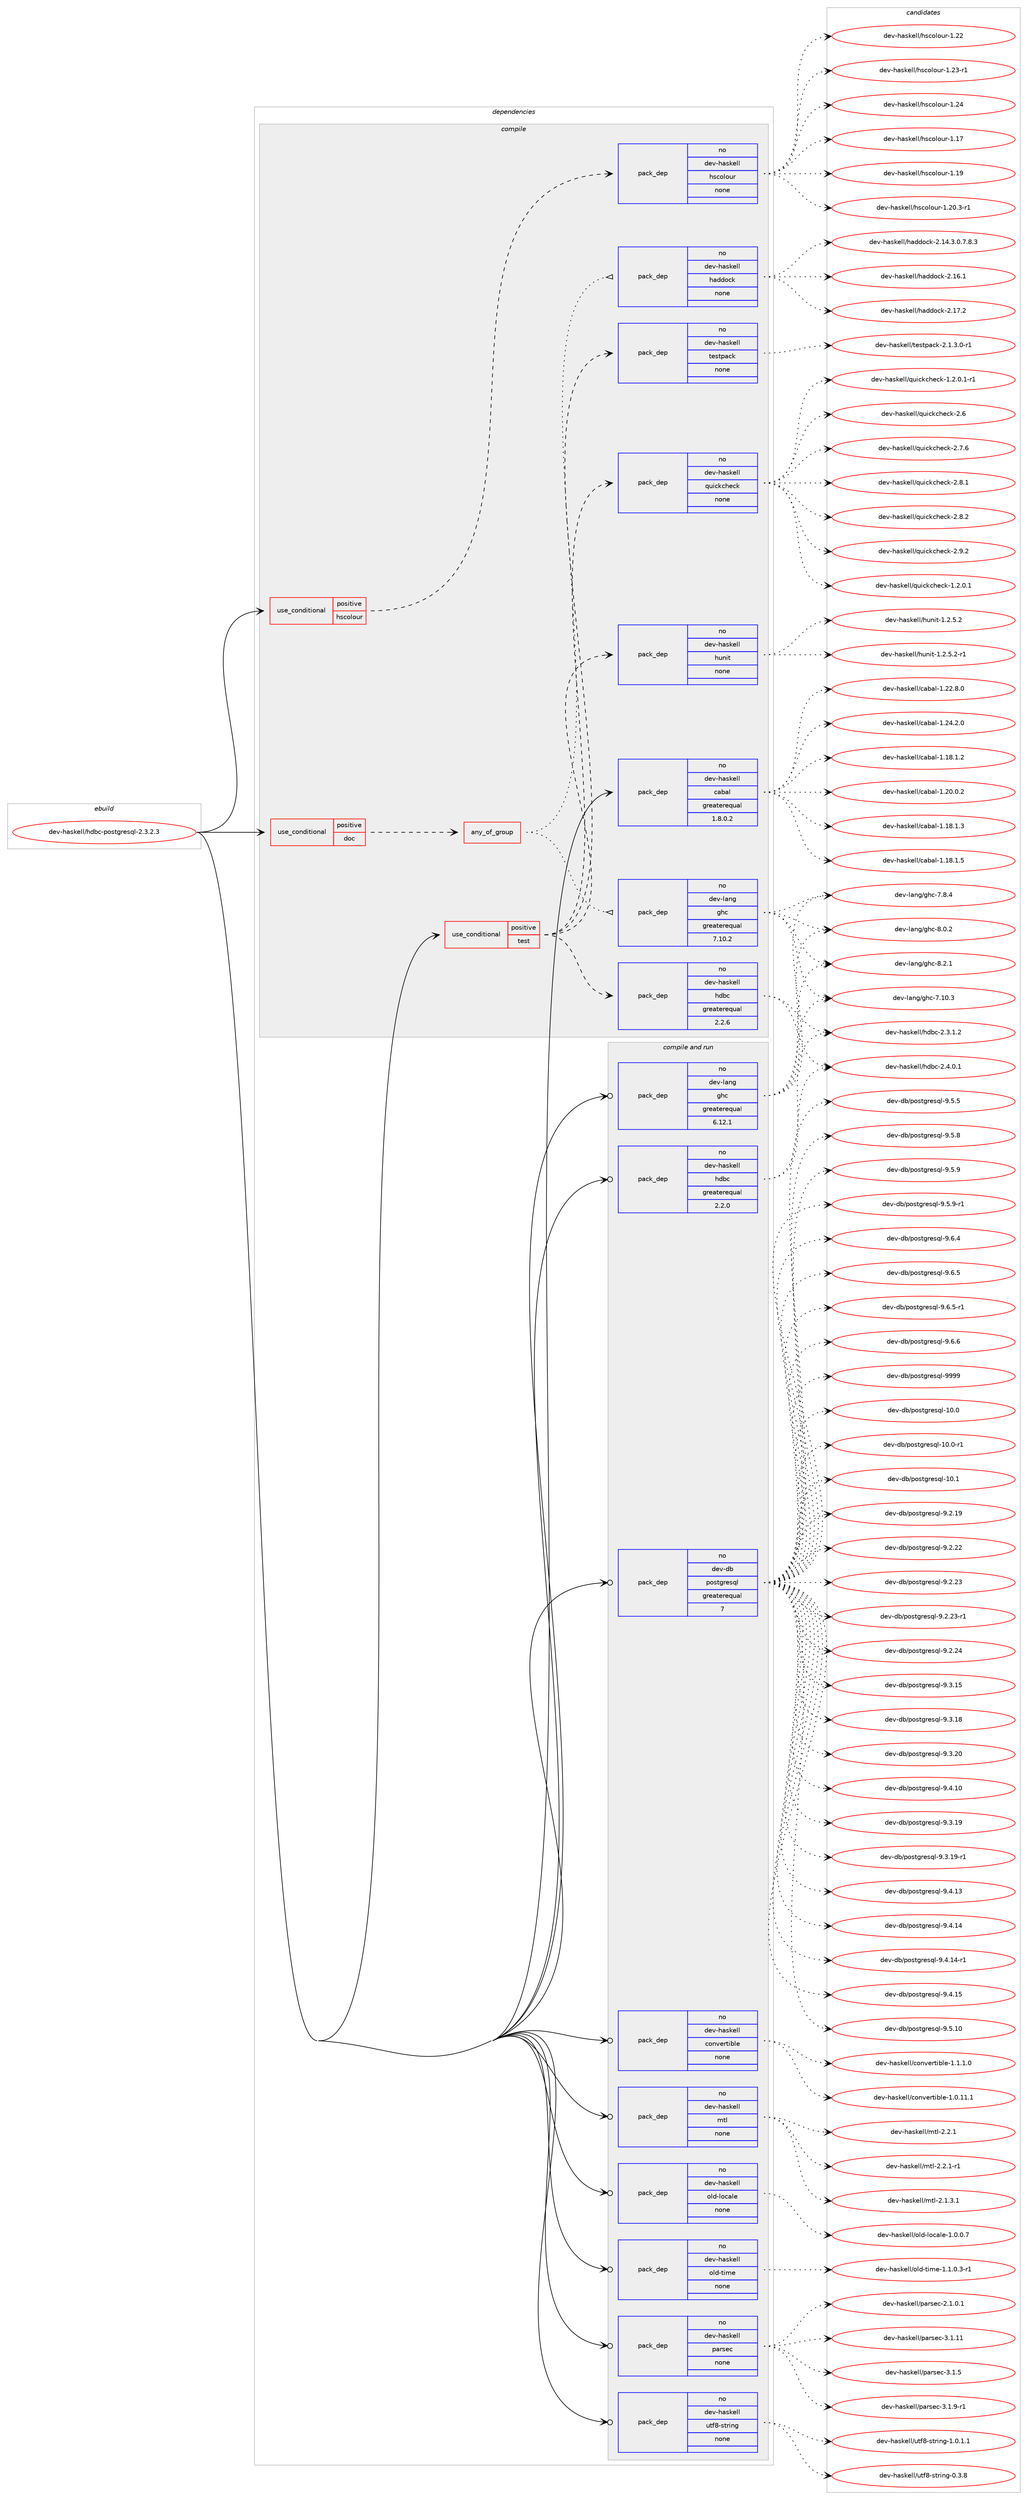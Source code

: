 digraph prolog {

# *************
# Graph options
# *************

newrank=true;
concentrate=true;
compound=true;
graph [rankdir=LR,fontname=Helvetica,fontsize=10,ranksep=1.5];#, ranksep=2.5, nodesep=0.2];
edge  [arrowhead=vee];
node  [fontname=Helvetica,fontsize=10];

# **********
# The ebuild
# **********

subgraph cluster_leftcol {
color=gray;
rank=same;
label=<<i>ebuild</i>>;
id [label="dev-haskell/hdbc-postgresql-2.3.2.3", color=red, width=4, href="../dev-haskell/hdbc-postgresql-2.3.2.3.svg"];
}

# ****************
# The dependencies
# ****************

subgraph cluster_midcol {
color=gray;
label=<<i>dependencies</i>>;
subgraph cluster_compile {
fillcolor="#eeeeee";
style=filled;
label=<<i>compile</i>>;
subgraph cond19211 {
dependency82688 [label=<<TABLE BORDER="0" CELLBORDER="1" CELLSPACING="0" CELLPADDING="4"><TR><TD ROWSPAN="3" CELLPADDING="10">use_conditional</TD></TR><TR><TD>positive</TD></TR><TR><TD>doc</TD></TR></TABLE>>, shape=none, color=red];
subgraph any2122 {
dependency82689 [label=<<TABLE BORDER="0" CELLBORDER="1" CELLSPACING="0" CELLPADDING="4"><TR><TD CELLPADDING="10">any_of_group</TD></TR></TABLE>>, shape=none, color=red];subgraph pack61325 {
dependency82690 [label=<<TABLE BORDER="0" CELLBORDER="1" CELLSPACING="0" CELLPADDING="4" WIDTH="220"><TR><TD ROWSPAN="6" CELLPADDING="30">pack_dep</TD></TR><TR><TD WIDTH="110">no</TD></TR><TR><TD>dev-haskell</TD></TR><TR><TD>haddock</TD></TR><TR><TD>none</TD></TR><TR><TD></TD></TR></TABLE>>, shape=none, color=blue];
}
dependency82689:e -> dependency82690:w [weight=20,style="dotted",arrowhead="oinv"];
subgraph pack61326 {
dependency82691 [label=<<TABLE BORDER="0" CELLBORDER="1" CELLSPACING="0" CELLPADDING="4" WIDTH="220"><TR><TD ROWSPAN="6" CELLPADDING="30">pack_dep</TD></TR><TR><TD WIDTH="110">no</TD></TR><TR><TD>dev-lang</TD></TR><TR><TD>ghc</TD></TR><TR><TD>greaterequal</TD></TR><TR><TD>7.10.2</TD></TR></TABLE>>, shape=none, color=blue];
}
dependency82689:e -> dependency82691:w [weight=20,style="dotted",arrowhead="oinv"];
}
dependency82688:e -> dependency82689:w [weight=20,style="dashed",arrowhead="vee"];
}
id:e -> dependency82688:w [weight=20,style="solid",arrowhead="vee"];
subgraph cond19212 {
dependency82692 [label=<<TABLE BORDER="0" CELLBORDER="1" CELLSPACING="0" CELLPADDING="4"><TR><TD ROWSPAN="3" CELLPADDING="10">use_conditional</TD></TR><TR><TD>positive</TD></TR><TR><TD>hscolour</TD></TR></TABLE>>, shape=none, color=red];
subgraph pack61327 {
dependency82693 [label=<<TABLE BORDER="0" CELLBORDER="1" CELLSPACING="0" CELLPADDING="4" WIDTH="220"><TR><TD ROWSPAN="6" CELLPADDING="30">pack_dep</TD></TR><TR><TD WIDTH="110">no</TD></TR><TR><TD>dev-haskell</TD></TR><TR><TD>hscolour</TD></TR><TR><TD>none</TD></TR><TR><TD></TD></TR></TABLE>>, shape=none, color=blue];
}
dependency82692:e -> dependency82693:w [weight=20,style="dashed",arrowhead="vee"];
}
id:e -> dependency82692:w [weight=20,style="solid",arrowhead="vee"];
subgraph cond19213 {
dependency82694 [label=<<TABLE BORDER="0" CELLBORDER="1" CELLSPACING="0" CELLPADDING="4"><TR><TD ROWSPAN="3" CELLPADDING="10">use_conditional</TD></TR><TR><TD>positive</TD></TR><TR><TD>test</TD></TR></TABLE>>, shape=none, color=red];
subgraph pack61328 {
dependency82695 [label=<<TABLE BORDER="0" CELLBORDER="1" CELLSPACING="0" CELLPADDING="4" WIDTH="220"><TR><TD ROWSPAN="6" CELLPADDING="30">pack_dep</TD></TR><TR><TD WIDTH="110">no</TD></TR><TR><TD>dev-haskell</TD></TR><TR><TD>hdbc</TD></TR><TR><TD>greaterequal</TD></TR><TR><TD>2.2.6</TD></TR></TABLE>>, shape=none, color=blue];
}
dependency82694:e -> dependency82695:w [weight=20,style="dashed",arrowhead="vee"];
subgraph pack61329 {
dependency82696 [label=<<TABLE BORDER="0" CELLBORDER="1" CELLSPACING="0" CELLPADDING="4" WIDTH="220"><TR><TD ROWSPAN="6" CELLPADDING="30">pack_dep</TD></TR><TR><TD WIDTH="110">no</TD></TR><TR><TD>dev-haskell</TD></TR><TR><TD>hunit</TD></TR><TR><TD>none</TD></TR><TR><TD></TD></TR></TABLE>>, shape=none, color=blue];
}
dependency82694:e -> dependency82696:w [weight=20,style="dashed",arrowhead="vee"];
subgraph pack61330 {
dependency82697 [label=<<TABLE BORDER="0" CELLBORDER="1" CELLSPACING="0" CELLPADDING="4" WIDTH="220"><TR><TD ROWSPAN="6" CELLPADDING="30">pack_dep</TD></TR><TR><TD WIDTH="110">no</TD></TR><TR><TD>dev-haskell</TD></TR><TR><TD>quickcheck</TD></TR><TR><TD>none</TD></TR><TR><TD></TD></TR></TABLE>>, shape=none, color=blue];
}
dependency82694:e -> dependency82697:w [weight=20,style="dashed",arrowhead="vee"];
subgraph pack61331 {
dependency82698 [label=<<TABLE BORDER="0" CELLBORDER="1" CELLSPACING="0" CELLPADDING="4" WIDTH="220"><TR><TD ROWSPAN="6" CELLPADDING="30">pack_dep</TD></TR><TR><TD WIDTH="110">no</TD></TR><TR><TD>dev-haskell</TD></TR><TR><TD>testpack</TD></TR><TR><TD>none</TD></TR><TR><TD></TD></TR></TABLE>>, shape=none, color=blue];
}
dependency82694:e -> dependency82698:w [weight=20,style="dashed",arrowhead="vee"];
}
id:e -> dependency82694:w [weight=20,style="solid",arrowhead="vee"];
subgraph pack61332 {
dependency82699 [label=<<TABLE BORDER="0" CELLBORDER="1" CELLSPACING="0" CELLPADDING="4" WIDTH="220"><TR><TD ROWSPAN="6" CELLPADDING="30">pack_dep</TD></TR><TR><TD WIDTH="110">no</TD></TR><TR><TD>dev-haskell</TD></TR><TR><TD>cabal</TD></TR><TR><TD>greaterequal</TD></TR><TR><TD>1.8.0.2</TD></TR></TABLE>>, shape=none, color=blue];
}
id:e -> dependency82699:w [weight=20,style="solid",arrowhead="vee"];
}
subgraph cluster_compileandrun {
fillcolor="#eeeeee";
style=filled;
label=<<i>compile and run</i>>;
subgraph pack61333 {
dependency82700 [label=<<TABLE BORDER="0" CELLBORDER="1" CELLSPACING="0" CELLPADDING="4" WIDTH="220"><TR><TD ROWSPAN="6" CELLPADDING="30">pack_dep</TD></TR><TR><TD WIDTH="110">no</TD></TR><TR><TD>dev-db</TD></TR><TR><TD>postgresql</TD></TR><TR><TD>greaterequal</TD></TR><TR><TD>7</TD></TR></TABLE>>, shape=none, color=blue];
}
id:e -> dependency82700:w [weight=20,style="solid",arrowhead="odotvee"];
subgraph pack61334 {
dependency82701 [label=<<TABLE BORDER="0" CELLBORDER="1" CELLSPACING="0" CELLPADDING="4" WIDTH="220"><TR><TD ROWSPAN="6" CELLPADDING="30">pack_dep</TD></TR><TR><TD WIDTH="110">no</TD></TR><TR><TD>dev-haskell</TD></TR><TR><TD>convertible</TD></TR><TR><TD>none</TD></TR><TR><TD></TD></TR></TABLE>>, shape=none, color=blue];
}
id:e -> dependency82701:w [weight=20,style="solid",arrowhead="odotvee"];
subgraph pack61335 {
dependency82702 [label=<<TABLE BORDER="0" CELLBORDER="1" CELLSPACING="0" CELLPADDING="4" WIDTH="220"><TR><TD ROWSPAN="6" CELLPADDING="30">pack_dep</TD></TR><TR><TD WIDTH="110">no</TD></TR><TR><TD>dev-haskell</TD></TR><TR><TD>hdbc</TD></TR><TR><TD>greaterequal</TD></TR><TR><TD>2.2.0</TD></TR></TABLE>>, shape=none, color=blue];
}
id:e -> dependency82702:w [weight=20,style="solid",arrowhead="odotvee"];
subgraph pack61336 {
dependency82703 [label=<<TABLE BORDER="0" CELLBORDER="1" CELLSPACING="0" CELLPADDING="4" WIDTH="220"><TR><TD ROWSPAN="6" CELLPADDING="30">pack_dep</TD></TR><TR><TD WIDTH="110">no</TD></TR><TR><TD>dev-haskell</TD></TR><TR><TD>mtl</TD></TR><TR><TD>none</TD></TR><TR><TD></TD></TR></TABLE>>, shape=none, color=blue];
}
id:e -> dependency82703:w [weight=20,style="solid",arrowhead="odotvee"];
subgraph pack61337 {
dependency82704 [label=<<TABLE BORDER="0" CELLBORDER="1" CELLSPACING="0" CELLPADDING="4" WIDTH="220"><TR><TD ROWSPAN="6" CELLPADDING="30">pack_dep</TD></TR><TR><TD WIDTH="110">no</TD></TR><TR><TD>dev-haskell</TD></TR><TR><TD>old-locale</TD></TR><TR><TD>none</TD></TR><TR><TD></TD></TR></TABLE>>, shape=none, color=blue];
}
id:e -> dependency82704:w [weight=20,style="solid",arrowhead="odotvee"];
subgraph pack61338 {
dependency82705 [label=<<TABLE BORDER="0" CELLBORDER="1" CELLSPACING="0" CELLPADDING="4" WIDTH="220"><TR><TD ROWSPAN="6" CELLPADDING="30">pack_dep</TD></TR><TR><TD WIDTH="110">no</TD></TR><TR><TD>dev-haskell</TD></TR><TR><TD>old-time</TD></TR><TR><TD>none</TD></TR><TR><TD></TD></TR></TABLE>>, shape=none, color=blue];
}
id:e -> dependency82705:w [weight=20,style="solid",arrowhead="odotvee"];
subgraph pack61339 {
dependency82706 [label=<<TABLE BORDER="0" CELLBORDER="1" CELLSPACING="0" CELLPADDING="4" WIDTH="220"><TR><TD ROWSPAN="6" CELLPADDING="30">pack_dep</TD></TR><TR><TD WIDTH="110">no</TD></TR><TR><TD>dev-haskell</TD></TR><TR><TD>parsec</TD></TR><TR><TD>none</TD></TR><TR><TD></TD></TR></TABLE>>, shape=none, color=blue];
}
id:e -> dependency82706:w [weight=20,style="solid",arrowhead="odotvee"];
subgraph pack61340 {
dependency82707 [label=<<TABLE BORDER="0" CELLBORDER="1" CELLSPACING="0" CELLPADDING="4" WIDTH="220"><TR><TD ROWSPAN="6" CELLPADDING="30">pack_dep</TD></TR><TR><TD WIDTH="110">no</TD></TR><TR><TD>dev-haskell</TD></TR><TR><TD>utf8-string</TD></TR><TR><TD>none</TD></TR><TR><TD></TD></TR></TABLE>>, shape=none, color=blue];
}
id:e -> dependency82707:w [weight=20,style="solid",arrowhead="odotvee"];
subgraph pack61341 {
dependency82708 [label=<<TABLE BORDER="0" CELLBORDER="1" CELLSPACING="0" CELLPADDING="4" WIDTH="220"><TR><TD ROWSPAN="6" CELLPADDING="30">pack_dep</TD></TR><TR><TD WIDTH="110">no</TD></TR><TR><TD>dev-lang</TD></TR><TR><TD>ghc</TD></TR><TR><TD>greaterequal</TD></TR><TR><TD>6.12.1</TD></TR></TABLE>>, shape=none, color=blue];
}
id:e -> dependency82708:w [weight=20,style="solid",arrowhead="odotvee"];
}
subgraph cluster_run {
fillcolor="#eeeeee";
style=filled;
label=<<i>run</i>>;
}
}

# **************
# The candidates
# **************

subgraph cluster_choices {
rank=same;
color=gray;
label=<<i>candidates</i>>;

subgraph choice61325 {
color=black;
nodesep=1;
choice1001011184510497115107101108108471049710010011199107455046495246514648465546564651 [label="dev-haskell/haddock-2.14.3.0.7.8.3", color=red, width=4,href="../dev-haskell/haddock-2.14.3.0.7.8.3.svg"];
choice100101118451049711510710110810847104971001001119910745504649544649 [label="dev-haskell/haddock-2.16.1", color=red, width=4,href="../dev-haskell/haddock-2.16.1.svg"];
choice100101118451049711510710110810847104971001001119910745504649554650 [label="dev-haskell/haddock-2.17.2", color=red, width=4,href="../dev-haskell/haddock-2.17.2.svg"];
dependency82690:e -> choice1001011184510497115107101108108471049710010011199107455046495246514648465546564651:w [style=dotted,weight="100"];
dependency82690:e -> choice100101118451049711510710110810847104971001001119910745504649544649:w [style=dotted,weight="100"];
dependency82690:e -> choice100101118451049711510710110810847104971001001119910745504649554650:w [style=dotted,weight="100"];
}
subgraph choice61326 {
color=black;
nodesep=1;
choice1001011184510897110103471031049945554649484651 [label="dev-lang/ghc-7.10.3", color=red, width=4,href="../dev-lang/ghc-7.10.3.svg"];
choice10010111845108971101034710310499455546564652 [label="dev-lang/ghc-7.8.4", color=red, width=4,href="../dev-lang/ghc-7.8.4.svg"];
choice10010111845108971101034710310499455646484650 [label="dev-lang/ghc-8.0.2", color=red, width=4,href="../dev-lang/ghc-8.0.2.svg"];
choice10010111845108971101034710310499455646504649 [label="dev-lang/ghc-8.2.1", color=red, width=4,href="../dev-lang/ghc-8.2.1.svg"];
dependency82691:e -> choice1001011184510897110103471031049945554649484651:w [style=dotted,weight="100"];
dependency82691:e -> choice10010111845108971101034710310499455546564652:w [style=dotted,weight="100"];
dependency82691:e -> choice10010111845108971101034710310499455646484650:w [style=dotted,weight="100"];
dependency82691:e -> choice10010111845108971101034710310499455646504649:w [style=dotted,weight="100"];
}
subgraph choice61327 {
color=black;
nodesep=1;
choice100101118451049711510710110810847104115991111081111171144549464955 [label="dev-haskell/hscolour-1.17", color=red, width=4,href="../dev-haskell/hscolour-1.17.svg"];
choice100101118451049711510710110810847104115991111081111171144549464957 [label="dev-haskell/hscolour-1.19", color=red, width=4,href="../dev-haskell/hscolour-1.19.svg"];
choice10010111845104971151071011081084710411599111108111117114454946504846514511449 [label="dev-haskell/hscolour-1.20.3-r1", color=red, width=4,href="../dev-haskell/hscolour-1.20.3-r1.svg"];
choice100101118451049711510710110810847104115991111081111171144549465050 [label="dev-haskell/hscolour-1.22", color=red, width=4,href="../dev-haskell/hscolour-1.22.svg"];
choice1001011184510497115107101108108471041159911110811111711445494650514511449 [label="dev-haskell/hscolour-1.23-r1", color=red, width=4,href="../dev-haskell/hscolour-1.23-r1.svg"];
choice100101118451049711510710110810847104115991111081111171144549465052 [label="dev-haskell/hscolour-1.24", color=red, width=4,href="../dev-haskell/hscolour-1.24.svg"];
dependency82693:e -> choice100101118451049711510710110810847104115991111081111171144549464955:w [style=dotted,weight="100"];
dependency82693:e -> choice100101118451049711510710110810847104115991111081111171144549464957:w [style=dotted,weight="100"];
dependency82693:e -> choice10010111845104971151071011081084710411599111108111117114454946504846514511449:w [style=dotted,weight="100"];
dependency82693:e -> choice100101118451049711510710110810847104115991111081111171144549465050:w [style=dotted,weight="100"];
dependency82693:e -> choice1001011184510497115107101108108471041159911110811111711445494650514511449:w [style=dotted,weight="100"];
dependency82693:e -> choice100101118451049711510710110810847104115991111081111171144549465052:w [style=dotted,weight="100"];
}
subgraph choice61328 {
color=black;
nodesep=1;
choice10010111845104971151071011081084710410098994550465146494650 [label="dev-haskell/hdbc-2.3.1.2", color=red, width=4,href="../dev-haskell/hdbc-2.3.1.2.svg"];
choice10010111845104971151071011081084710410098994550465246484649 [label="dev-haskell/hdbc-2.4.0.1", color=red, width=4,href="../dev-haskell/hdbc-2.4.0.1.svg"];
dependency82695:e -> choice10010111845104971151071011081084710410098994550465146494650:w [style=dotted,weight="100"];
dependency82695:e -> choice10010111845104971151071011081084710410098994550465246484649:w [style=dotted,weight="100"];
}
subgraph choice61329 {
color=black;
nodesep=1;
choice1001011184510497115107101108108471041171101051164549465046534650 [label="dev-haskell/hunit-1.2.5.2", color=red, width=4,href="../dev-haskell/hunit-1.2.5.2.svg"];
choice10010111845104971151071011081084710411711010511645494650465346504511449 [label="dev-haskell/hunit-1.2.5.2-r1", color=red, width=4,href="../dev-haskell/hunit-1.2.5.2-r1.svg"];
dependency82696:e -> choice1001011184510497115107101108108471041171101051164549465046534650:w [style=dotted,weight="100"];
dependency82696:e -> choice10010111845104971151071011081084710411711010511645494650465346504511449:w [style=dotted,weight="100"];
}
subgraph choice61330 {
color=black;
nodesep=1;
choice1001011184510497115107101108108471131171059910799104101991074549465046484649 [label="dev-haskell/quickcheck-1.2.0.1", color=red, width=4,href="../dev-haskell/quickcheck-1.2.0.1.svg"];
choice10010111845104971151071011081084711311710599107991041019910745494650464846494511449 [label="dev-haskell/quickcheck-1.2.0.1-r1", color=red, width=4,href="../dev-haskell/quickcheck-1.2.0.1-r1.svg"];
choice10010111845104971151071011081084711311710599107991041019910745504654 [label="dev-haskell/quickcheck-2.6", color=red, width=4,href="../dev-haskell/quickcheck-2.6.svg"];
choice100101118451049711510710110810847113117105991079910410199107455046554654 [label="dev-haskell/quickcheck-2.7.6", color=red, width=4,href="../dev-haskell/quickcheck-2.7.6.svg"];
choice100101118451049711510710110810847113117105991079910410199107455046564649 [label="dev-haskell/quickcheck-2.8.1", color=red, width=4,href="../dev-haskell/quickcheck-2.8.1.svg"];
choice100101118451049711510710110810847113117105991079910410199107455046564650 [label="dev-haskell/quickcheck-2.8.2", color=red, width=4,href="../dev-haskell/quickcheck-2.8.2.svg"];
choice100101118451049711510710110810847113117105991079910410199107455046574650 [label="dev-haskell/quickcheck-2.9.2", color=red, width=4,href="../dev-haskell/quickcheck-2.9.2.svg"];
dependency82697:e -> choice1001011184510497115107101108108471131171059910799104101991074549465046484649:w [style=dotted,weight="100"];
dependency82697:e -> choice10010111845104971151071011081084711311710599107991041019910745494650464846494511449:w [style=dotted,weight="100"];
dependency82697:e -> choice10010111845104971151071011081084711311710599107991041019910745504654:w [style=dotted,weight="100"];
dependency82697:e -> choice100101118451049711510710110810847113117105991079910410199107455046554654:w [style=dotted,weight="100"];
dependency82697:e -> choice100101118451049711510710110810847113117105991079910410199107455046564649:w [style=dotted,weight="100"];
dependency82697:e -> choice100101118451049711510710110810847113117105991079910410199107455046564650:w [style=dotted,weight="100"];
dependency82697:e -> choice100101118451049711510710110810847113117105991079910410199107455046574650:w [style=dotted,weight="100"];
}
subgraph choice61331 {
color=black;
nodesep=1;
choice100101118451049711510710110810847116101115116112979910745504649465146484511449 [label="dev-haskell/testpack-2.1.3.0-r1", color=red, width=4,href="../dev-haskell/testpack-2.1.3.0-r1.svg"];
dependency82698:e -> choice100101118451049711510710110810847116101115116112979910745504649465146484511449:w [style=dotted,weight="100"];
}
subgraph choice61332 {
color=black;
nodesep=1;
choice10010111845104971151071011081084799979897108454946495646494650 [label="dev-haskell/cabal-1.18.1.2", color=red, width=4,href="../dev-haskell/cabal-1.18.1.2.svg"];
choice10010111845104971151071011081084799979897108454946495646494651 [label="dev-haskell/cabal-1.18.1.3", color=red, width=4,href="../dev-haskell/cabal-1.18.1.3.svg"];
choice10010111845104971151071011081084799979897108454946495646494653 [label="dev-haskell/cabal-1.18.1.5", color=red, width=4,href="../dev-haskell/cabal-1.18.1.5.svg"];
choice10010111845104971151071011081084799979897108454946504846484650 [label="dev-haskell/cabal-1.20.0.2", color=red, width=4,href="../dev-haskell/cabal-1.20.0.2.svg"];
choice10010111845104971151071011081084799979897108454946505046564648 [label="dev-haskell/cabal-1.22.8.0", color=red, width=4,href="../dev-haskell/cabal-1.22.8.0.svg"];
choice10010111845104971151071011081084799979897108454946505246504648 [label="dev-haskell/cabal-1.24.2.0", color=red, width=4,href="../dev-haskell/cabal-1.24.2.0.svg"];
dependency82699:e -> choice10010111845104971151071011081084799979897108454946495646494650:w [style=dotted,weight="100"];
dependency82699:e -> choice10010111845104971151071011081084799979897108454946495646494651:w [style=dotted,weight="100"];
dependency82699:e -> choice10010111845104971151071011081084799979897108454946495646494653:w [style=dotted,weight="100"];
dependency82699:e -> choice10010111845104971151071011081084799979897108454946504846484650:w [style=dotted,weight="100"];
dependency82699:e -> choice10010111845104971151071011081084799979897108454946505046564648:w [style=dotted,weight="100"];
dependency82699:e -> choice10010111845104971151071011081084799979897108454946505246504648:w [style=dotted,weight="100"];
}
subgraph choice61333 {
color=black;
nodesep=1;
choice1001011184510098471121111151161031141011151131084549484648 [label="dev-db/postgresql-10.0", color=red, width=4,href="../dev-db/postgresql-10.0.svg"];
choice10010111845100984711211111511610311410111511310845494846484511449 [label="dev-db/postgresql-10.0-r1", color=red, width=4,href="../dev-db/postgresql-10.0-r1.svg"];
choice1001011184510098471121111151161031141011151131084549484649 [label="dev-db/postgresql-10.1", color=red, width=4,href="../dev-db/postgresql-10.1.svg"];
choice10010111845100984711211111511610311410111511310845574650464957 [label="dev-db/postgresql-9.2.19", color=red, width=4,href="../dev-db/postgresql-9.2.19.svg"];
choice10010111845100984711211111511610311410111511310845574650465050 [label="dev-db/postgresql-9.2.22", color=red, width=4,href="../dev-db/postgresql-9.2.22.svg"];
choice10010111845100984711211111511610311410111511310845574650465051 [label="dev-db/postgresql-9.2.23", color=red, width=4,href="../dev-db/postgresql-9.2.23.svg"];
choice100101118451009847112111115116103114101115113108455746504650514511449 [label="dev-db/postgresql-9.2.23-r1", color=red, width=4,href="../dev-db/postgresql-9.2.23-r1.svg"];
choice10010111845100984711211111511610311410111511310845574650465052 [label="dev-db/postgresql-9.2.24", color=red, width=4,href="../dev-db/postgresql-9.2.24.svg"];
choice10010111845100984711211111511610311410111511310845574651464953 [label="dev-db/postgresql-9.3.15", color=red, width=4,href="../dev-db/postgresql-9.3.15.svg"];
choice10010111845100984711211111511610311410111511310845574651464956 [label="dev-db/postgresql-9.3.18", color=red, width=4,href="../dev-db/postgresql-9.3.18.svg"];
choice10010111845100984711211111511610311410111511310845574651464957 [label="dev-db/postgresql-9.3.19", color=red, width=4,href="../dev-db/postgresql-9.3.19.svg"];
choice100101118451009847112111115116103114101115113108455746514649574511449 [label="dev-db/postgresql-9.3.19-r1", color=red, width=4,href="../dev-db/postgresql-9.3.19-r1.svg"];
choice10010111845100984711211111511610311410111511310845574651465048 [label="dev-db/postgresql-9.3.20", color=red, width=4,href="../dev-db/postgresql-9.3.20.svg"];
choice10010111845100984711211111511610311410111511310845574652464948 [label="dev-db/postgresql-9.4.10", color=red, width=4,href="../dev-db/postgresql-9.4.10.svg"];
choice10010111845100984711211111511610311410111511310845574652464951 [label="dev-db/postgresql-9.4.13", color=red, width=4,href="../dev-db/postgresql-9.4.13.svg"];
choice10010111845100984711211111511610311410111511310845574652464952 [label="dev-db/postgresql-9.4.14", color=red, width=4,href="../dev-db/postgresql-9.4.14.svg"];
choice100101118451009847112111115116103114101115113108455746524649524511449 [label="dev-db/postgresql-9.4.14-r1", color=red, width=4,href="../dev-db/postgresql-9.4.14-r1.svg"];
choice10010111845100984711211111511610311410111511310845574652464953 [label="dev-db/postgresql-9.4.15", color=red, width=4,href="../dev-db/postgresql-9.4.15.svg"];
choice10010111845100984711211111511610311410111511310845574653464948 [label="dev-db/postgresql-9.5.10", color=red, width=4,href="../dev-db/postgresql-9.5.10.svg"];
choice100101118451009847112111115116103114101115113108455746534653 [label="dev-db/postgresql-9.5.5", color=red, width=4,href="../dev-db/postgresql-9.5.5.svg"];
choice100101118451009847112111115116103114101115113108455746534656 [label="dev-db/postgresql-9.5.8", color=red, width=4,href="../dev-db/postgresql-9.5.8.svg"];
choice100101118451009847112111115116103114101115113108455746534657 [label="dev-db/postgresql-9.5.9", color=red, width=4,href="../dev-db/postgresql-9.5.9.svg"];
choice1001011184510098471121111151161031141011151131084557465346574511449 [label="dev-db/postgresql-9.5.9-r1", color=red, width=4,href="../dev-db/postgresql-9.5.9-r1.svg"];
choice100101118451009847112111115116103114101115113108455746544652 [label="dev-db/postgresql-9.6.4", color=red, width=4,href="../dev-db/postgresql-9.6.4.svg"];
choice100101118451009847112111115116103114101115113108455746544653 [label="dev-db/postgresql-9.6.5", color=red, width=4,href="../dev-db/postgresql-9.6.5.svg"];
choice1001011184510098471121111151161031141011151131084557465446534511449 [label="dev-db/postgresql-9.6.5-r1", color=red, width=4,href="../dev-db/postgresql-9.6.5-r1.svg"];
choice100101118451009847112111115116103114101115113108455746544654 [label="dev-db/postgresql-9.6.6", color=red, width=4,href="../dev-db/postgresql-9.6.6.svg"];
choice1001011184510098471121111151161031141011151131084557575757 [label="dev-db/postgresql-9999", color=red, width=4,href="../dev-db/postgresql-9999.svg"];
dependency82700:e -> choice1001011184510098471121111151161031141011151131084549484648:w [style=dotted,weight="100"];
dependency82700:e -> choice10010111845100984711211111511610311410111511310845494846484511449:w [style=dotted,weight="100"];
dependency82700:e -> choice1001011184510098471121111151161031141011151131084549484649:w [style=dotted,weight="100"];
dependency82700:e -> choice10010111845100984711211111511610311410111511310845574650464957:w [style=dotted,weight="100"];
dependency82700:e -> choice10010111845100984711211111511610311410111511310845574650465050:w [style=dotted,weight="100"];
dependency82700:e -> choice10010111845100984711211111511610311410111511310845574650465051:w [style=dotted,weight="100"];
dependency82700:e -> choice100101118451009847112111115116103114101115113108455746504650514511449:w [style=dotted,weight="100"];
dependency82700:e -> choice10010111845100984711211111511610311410111511310845574650465052:w [style=dotted,weight="100"];
dependency82700:e -> choice10010111845100984711211111511610311410111511310845574651464953:w [style=dotted,weight="100"];
dependency82700:e -> choice10010111845100984711211111511610311410111511310845574651464956:w [style=dotted,weight="100"];
dependency82700:e -> choice10010111845100984711211111511610311410111511310845574651464957:w [style=dotted,weight="100"];
dependency82700:e -> choice100101118451009847112111115116103114101115113108455746514649574511449:w [style=dotted,weight="100"];
dependency82700:e -> choice10010111845100984711211111511610311410111511310845574651465048:w [style=dotted,weight="100"];
dependency82700:e -> choice10010111845100984711211111511610311410111511310845574652464948:w [style=dotted,weight="100"];
dependency82700:e -> choice10010111845100984711211111511610311410111511310845574652464951:w [style=dotted,weight="100"];
dependency82700:e -> choice10010111845100984711211111511610311410111511310845574652464952:w [style=dotted,weight="100"];
dependency82700:e -> choice100101118451009847112111115116103114101115113108455746524649524511449:w [style=dotted,weight="100"];
dependency82700:e -> choice10010111845100984711211111511610311410111511310845574652464953:w [style=dotted,weight="100"];
dependency82700:e -> choice10010111845100984711211111511610311410111511310845574653464948:w [style=dotted,weight="100"];
dependency82700:e -> choice100101118451009847112111115116103114101115113108455746534653:w [style=dotted,weight="100"];
dependency82700:e -> choice100101118451009847112111115116103114101115113108455746534656:w [style=dotted,weight="100"];
dependency82700:e -> choice100101118451009847112111115116103114101115113108455746534657:w [style=dotted,weight="100"];
dependency82700:e -> choice1001011184510098471121111151161031141011151131084557465346574511449:w [style=dotted,weight="100"];
dependency82700:e -> choice100101118451009847112111115116103114101115113108455746544652:w [style=dotted,weight="100"];
dependency82700:e -> choice100101118451009847112111115116103114101115113108455746544653:w [style=dotted,weight="100"];
dependency82700:e -> choice1001011184510098471121111151161031141011151131084557465446534511449:w [style=dotted,weight="100"];
dependency82700:e -> choice100101118451009847112111115116103114101115113108455746544654:w [style=dotted,weight="100"];
dependency82700:e -> choice1001011184510098471121111151161031141011151131084557575757:w [style=dotted,weight="100"];
}
subgraph choice61334 {
color=black;
nodesep=1;
choice1001011184510497115107101108108479911111011810111411610598108101454946484649494649 [label="dev-haskell/convertible-1.0.11.1", color=red, width=4,href="../dev-haskell/convertible-1.0.11.1.svg"];
choice10010111845104971151071011081084799111110118101114116105981081014549464946494648 [label="dev-haskell/convertible-1.1.1.0", color=red, width=4,href="../dev-haskell/convertible-1.1.1.0.svg"];
dependency82701:e -> choice1001011184510497115107101108108479911111011810111411610598108101454946484649494649:w [style=dotted,weight="100"];
dependency82701:e -> choice10010111845104971151071011081084799111110118101114116105981081014549464946494648:w [style=dotted,weight="100"];
}
subgraph choice61335 {
color=black;
nodesep=1;
choice10010111845104971151071011081084710410098994550465146494650 [label="dev-haskell/hdbc-2.3.1.2", color=red, width=4,href="../dev-haskell/hdbc-2.3.1.2.svg"];
choice10010111845104971151071011081084710410098994550465246484649 [label="dev-haskell/hdbc-2.4.0.1", color=red, width=4,href="../dev-haskell/hdbc-2.4.0.1.svg"];
dependency82702:e -> choice10010111845104971151071011081084710410098994550465146494650:w [style=dotted,weight="100"];
dependency82702:e -> choice10010111845104971151071011081084710410098994550465246484649:w [style=dotted,weight="100"];
}
subgraph choice61336 {
color=black;
nodesep=1;
choice1001011184510497115107101108108471091161084550464946514649 [label="dev-haskell/mtl-2.1.3.1", color=red, width=4,href="../dev-haskell/mtl-2.1.3.1.svg"];
choice100101118451049711510710110810847109116108455046504649 [label="dev-haskell/mtl-2.2.1", color=red, width=4,href="../dev-haskell/mtl-2.2.1.svg"];
choice1001011184510497115107101108108471091161084550465046494511449 [label="dev-haskell/mtl-2.2.1-r1", color=red, width=4,href="../dev-haskell/mtl-2.2.1-r1.svg"];
dependency82703:e -> choice1001011184510497115107101108108471091161084550464946514649:w [style=dotted,weight="100"];
dependency82703:e -> choice100101118451049711510710110810847109116108455046504649:w [style=dotted,weight="100"];
dependency82703:e -> choice1001011184510497115107101108108471091161084550465046494511449:w [style=dotted,weight="100"];
}
subgraph choice61337 {
color=black;
nodesep=1;
choice1001011184510497115107101108108471111081004510811199971081014549464846484655 [label="dev-haskell/old-locale-1.0.0.7", color=red, width=4,href="../dev-haskell/old-locale-1.0.0.7.svg"];
dependency82704:e -> choice1001011184510497115107101108108471111081004510811199971081014549464846484655:w [style=dotted,weight="100"];
}
subgraph choice61338 {
color=black;
nodesep=1;
choice1001011184510497115107101108108471111081004511610510910145494649464846514511449 [label="dev-haskell/old-time-1.1.0.3-r1", color=red, width=4,href="../dev-haskell/old-time-1.1.0.3-r1.svg"];
dependency82705:e -> choice1001011184510497115107101108108471111081004511610510910145494649464846514511449:w [style=dotted,weight="100"];
}
subgraph choice61339 {
color=black;
nodesep=1;
choice10010111845104971151071011081084711297114115101994550464946484649 [label="dev-haskell/parsec-2.1.0.1", color=red, width=4,href="../dev-haskell/parsec-2.1.0.1.svg"];
choice100101118451049711510710110810847112971141151019945514649464949 [label="dev-haskell/parsec-3.1.11", color=red, width=4,href="../dev-haskell/parsec-3.1.11.svg"];
choice1001011184510497115107101108108471129711411510199455146494653 [label="dev-haskell/parsec-3.1.5", color=red, width=4,href="../dev-haskell/parsec-3.1.5.svg"];
choice10010111845104971151071011081084711297114115101994551464946574511449 [label="dev-haskell/parsec-3.1.9-r1", color=red, width=4,href="../dev-haskell/parsec-3.1.9-r1.svg"];
dependency82706:e -> choice10010111845104971151071011081084711297114115101994550464946484649:w [style=dotted,weight="100"];
dependency82706:e -> choice100101118451049711510710110810847112971141151019945514649464949:w [style=dotted,weight="100"];
dependency82706:e -> choice1001011184510497115107101108108471129711411510199455146494653:w [style=dotted,weight="100"];
dependency82706:e -> choice10010111845104971151071011081084711297114115101994551464946574511449:w [style=dotted,weight="100"];
}
subgraph choice61340 {
color=black;
nodesep=1;
choice1001011184510497115107101108108471171161025645115116114105110103454846514656 [label="dev-haskell/utf8-string-0.3.8", color=red, width=4,href="../dev-haskell/utf8-string-0.3.8.svg"];
choice10010111845104971151071011081084711711610256451151161141051101034549464846494649 [label="dev-haskell/utf8-string-1.0.1.1", color=red, width=4,href="../dev-haskell/utf8-string-1.0.1.1.svg"];
dependency82707:e -> choice1001011184510497115107101108108471171161025645115116114105110103454846514656:w [style=dotted,weight="100"];
dependency82707:e -> choice10010111845104971151071011081084711711610256451151161141051101034549464846494649:w [style=dotted,weight="100"];
}
subgraph choice61341 {
color=black;
nodesep=1;
choice1001011184510897110103471031049945554649484651 [label="dev-lang/ghc-7.10.3", color=red, width=4,href="../dev-lang/ghc-7.10.3.svg"];
choice10010111845108971101034710310499455546564652 [label="dev-lang/ghc-7.8.4", color=red, width=4,href="../dev-lang/ghc-7.8.4.svg"];
choice10010111845108971101034710310499455646484650 [label="dev-lang/ghc-8.0.2", color=red, width=4,href="../dev-lang/ghc-8.0.2.svg"];
choice10010111845108971101034710310499455646504649 [label="dev-lang/ghc-8.2.1", color=red, width=4,href="../dev-lang/ghc-8.2.1.svg"];
dependency82708:e -> choice1001011184510897110103471031049945554649484651:w [style=dotted,weight="100"];
dependency82708:e -> choice10010111845108971101034710310499455546564652:w [style=dotted,weight="100"];
dependency82708:e -> choice10010111845108971101034710310499455646484650:w [style=dotted,weight="100"];
dependency82708:e -> choice10010111845108971101034710310499455646504649:w [style=dotted,weight="100"];
}
}

}
